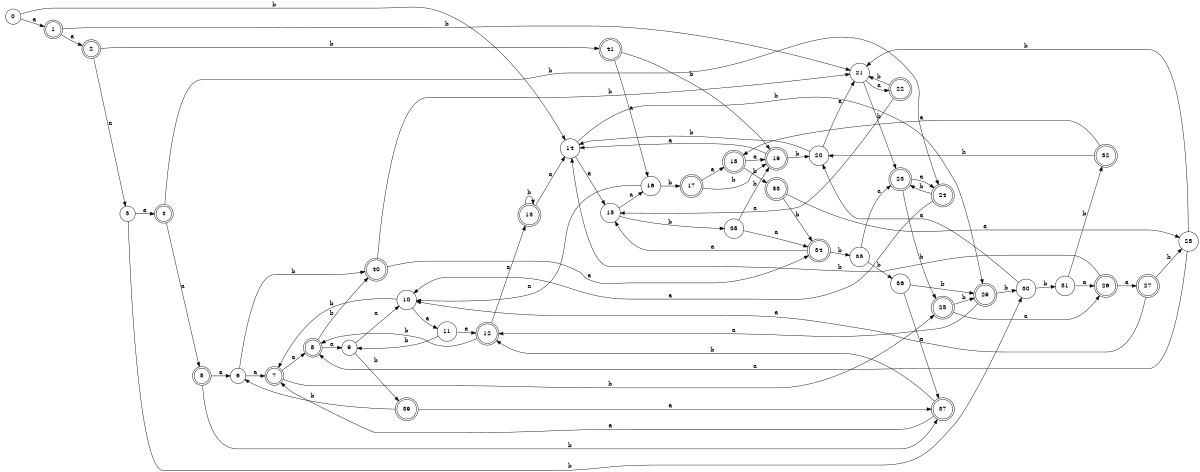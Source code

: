 digraph n34_2 {
__start0 [label="" shape="none"];

rankdir=LR;
size="8,5";

s0 [style="filled", color="black", fillcolor="white" shape="circle", label="0"];
s1 [style="rounded,filled", color="black", fillcolor="white" shape="doublecircle", label="1"];
s2 [style="rounded,filled", color="black", fillcolor="white" shape="doublecircle", label="2"];
s3 [style="filled", color="black", fillcolor="white" shape="circle", label="3"];
s4 [style="rounded,filled", color="black", fillcolor="white" shape="doublecircle", label="4"];
s5 [style="rounded,filled", color="black", fillcolor="white" shape="doublecircle", label="5"];
s6 [style="filled", color="black", fillcolor="white" shape="circle", label="6"];
s7 [style="rounded,filled", color="black", fillcolor="white" shape="doublecircle", label="7"];
s8 [style="rounded,filled", color="black", fillcolor="white" shape="doublecircle", label="8"];
s9 [style="filled", color="black", fillcolor="white" shape="circle", label="9"];
s10 [style="filled", color="black", fillcolor="white" shape="circle", label="10"];
s11 [style="filled", color="black", fillcolor="white" shape="circle", label="11"];
s12 [style="rounded,filled", color="black", fillcolor="white" shape="doublecircle", label="12"];
s13 [style="rounded,filled", color="black", fillcolor="white" shape="doublecircle", label="13"];
s14 [style="filled", color="black", fillcolor="white" shape="circle", label="14"];
s15 [style="filled", color="black", fillcolor="white" shape="circle", label="15"];
s16 [style="filled", color="black", fillcolor="white" shape="circle", label="16"];
s17 [style="rounded,filled", color="black", fillcolor="white" shape="doublecircle", label="17"];
s18 [style="rounded,filled", color="black", fillcolor="white" shape="doublecircle", label="18"];
s19 [style="rounded,filled", color="black", fillcolor="white" shape="doublecircle", label="19"];
s20 [style="filled", color="black", fillcolor="white" shape="circle", label="20"];
s21 [style="filled", color="black", fillcolor="white" shape="circle", label="21"];
s22 [style="rounded,filled", color="black", fillcolor="white" shape="doublecircle", label="22"];
s23 [style="rounded,filled", color="black", fillcolor="white" shape="doublecircle", label="23"];
s24 [style="rounded,filled", color="black", fillcolor="white" shape="doublecircle", label="24"];
s25 [style="rounded,filled", color="black", fillcolor="white" shape="doublecircle", label="25"];
s26 [style="rounded,filled", color="black", fillcolor="white" shape="doublecircle", label="26"];
s27 [style="rounded,filled", color="black", fillcolor="white" shape="doublecircle", label="27"];
s28 [style="filled", color="black", fillcolor="white" shape="circle", label="28"];
s29 [style="rounded,filled", color="black", fillcolor="white" shape="doublecircle", label="29"];
s30 [style="filled", color="black", fillcolor="white" shape="circle", label="30"];
s31 [style="filled", color="black", fillcolor="white" shape="circle", label="31"];
s32 [style="rounded,filled", color="black", fillcolor="white" shape="doublecircle", label="32"];
s33 [style="rounded,filled", color="black", fillcolor="white" shape="doublecircle", label="33"];
s34 [style="rounded,filled", color="black", fillcolor="white" shape="doublecircle", label="34"];
s35 [style="filled", color="black", fillcolor="white" shape="circle", label="35"];
s36 [style="filled", color="black", fillcolor="white" shape="circle", label="36"];
s37 [style="rounded,filled", color="black", fillcolor="white" shape="doublecircle", label="37"];
s38 [style="filled", color="black", fillcolor="white" shape="circle", label="38"];
s39 [style="rounded,filled", color="black", fillcolor="white" shape="doublecircle", label="39"];
s40 [style="rounded,filled", color="black", fillcolor="white" shape="doublecircle", label="40"];
s41 [style="rounded,filled", color="black", fillcolor="white" shape="doublecircle", label="41"];
s0 -> s1 [label="a"];
s0 -> s14 [label="b"];
s1 -> s2 [label="a"];
s1 -> s21 [label="b"];
s2 -> s3 [label="a"];
s2 -> s41 [label="b"];
s3 -> s4 [label="a"];
s3 -> s30 [label="b"];
s4 -> s5 [label="a"];
s4 -> s24 [label="b"];
s5 -> s6 [label="a"];
s5 -> s37 [label="b"];
s6 -> s7 [label="a"];
s6 -> s40 [label="b"];
s7 -> s8 [label="a"];
s7 -> s25 [label="b"];
s8 -> s9 [label="a"];
s8 -> s40 [label="b"];
s9 -> s10 [label="a"];
s9 -> s39 [label="b"];
s10 -> s11 [label="a"];
s10 -> s7 [label="b"];
s11 -> s12 [label="a"];
s11 -> s9 [label="b"];
s12 -> s13 [label="a"];
s12 -> s8 [label="b"];
s13 -> s14 [label="a"];
s13 -> s13 [label="b"];
s14 -> s15 [label="a"];
s14 -> s29 [label="b"];
s15 -> s16 [label="a"];
s15 -> s38 [label="b"];
s16 -> s10 [label="a"];
s16 -> s17 [label="b"];
s17 -> s18 [label="a"];
s17 -> s19 [label="b"];
s18 -> s19 [label="a"];
s18 -> s33 [label="b"];
s19 -> s14 [label="a"];
s19 -> s20 [label="b"];
s20 -> s21 [label="a"];
s20 -> s14 [label="b"];
s21 -> s22 [label="a"];
s21 -> s23 [label="b"];
s22 -> s15 [label="a"];
s22 -> s21 [label="b"];
s23 -> s24 [label="a"];
s23 -> s25 [label="b"];
s24 -> s10 [label="a"];
s24 -> s23 [label="b"];
s25 -> s26 [label="a"];
s25 -> s29 [label="b"];
s26 -> s27 [label="a"];
s26 -> s14 [label="b"];
s27 -> s10 [label="a"];
s27 -> s28 [label="b"];
s28 -> s8 [label="a"];
s28 -> s21 [label="b"];
s29 -> s12 [label="a"];
s29 -> s30 [label="b"];
s30 -> s20 [label="a"];
s30 -> s31 [label="b"];
s31 -> s26 [label="a"];
s31 -> s32 [label="b"];
s32 -> s18 [label="a"];
s32 -> s20 [label="b"];
s33 -> s28 [label="a"];
s33 -> s34 [label="b"];
s34 -> s15 [label="a"];
s34 -> s35 [label="b"];
s35 -> s23 [label="a"];
s35 -> s36 [label="b"];
s36 -> s37 [label="a"];
s36 -> s29 [label="b"];
s37 -> s7 [label="a"];
s37 -> s12 [label="b"];
s38 -> s34 [label="a"];
s38 -> s19 [label="b"];
s39 -> s37 [label="a"];
s39 -> s6 [label="b"];
s40 -> s34 [label="a"];
s40 -> s21 [label="b"];
s41 -> s16 [label="a"];
s41 -> s19 [label="b"];

}